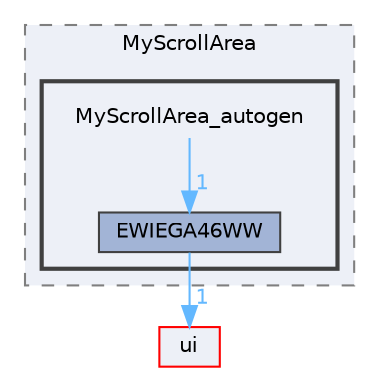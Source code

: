 digraph "MyScrollArea_autogen"
{
 // LATEX_PDF_SIZE
  bgcolor="transparent";
  edge [fontname=Helvetica,fontsize=10,labelfontname=Helvetica,labelfontsize=10];
  node [fontname=Helvetica,fontsize=10,shape=box,height=0.2,width=0.4];
  compound=true
  subgraph clusterdir_d51ea42f17076dfe65d9292260e8b6d7 {
    graph [ bgcolor="#edf0f7", pencolor="grey50", label="MyScrollArea", fontname=Helvetica,fontsize=10 style="filled,dashed", URL="dir_d51ea42f17076dfe65d9292260e8b6d7.html",tooltip=""]
  subgraph clusterdir_083ae8f99622224748dd1cc62436bfdf {
    graph [ bgcolor="#edf0f7", pencolor="grey25", label="", fontname=Helvetica,fontsize=10 style="filled,bold", URL="dir_083ae8f99622224748dd1cc62436bfdf.html",tooltip=""]
    dir_083ae8f99622224748dd1cc62436bfdf [shape=plaintext, label="MyScrollArea_autogen"];
  dir_597be0e3abedb68c920ba009c9c325fb [label="EWIEGA46WW", fillcolor="#a2b4d6", color="grey25", style="filled", URL="dir_597be0e3abedb68c920ba009c9c325fb.html",tooltip=""];
  }
  }
  dir_1788f8309b1a812dcb800a185471cf6c [label="ui", fillcolor="#edf0f7", color="red", style="filled", URL="dir_1788f8309b1a812dcb800a185471cf6c.html",tooltip=""];
  dir_083ae8f99622224748dd1cc62436bfdf->dir_597be0e3abedb68c920ba009c9c325fb [headlabel="1", labeldistance=1.5 headhref="dir_000261_000114.html" href="dir_000261_000114.html" color="steelblue1" fontcolor="steelblue1"];
  dir_597be0e3abedb68c920ba009c9c325fb->dir_1788f8309b1a812dcb800a185471cf6c [headlabel="1", labeldistance=1.5 headhref="dir_000114_000351.html" href="dir_000114_000351.html" color="steelblue1" fontcolor="steelblue1"];
}
